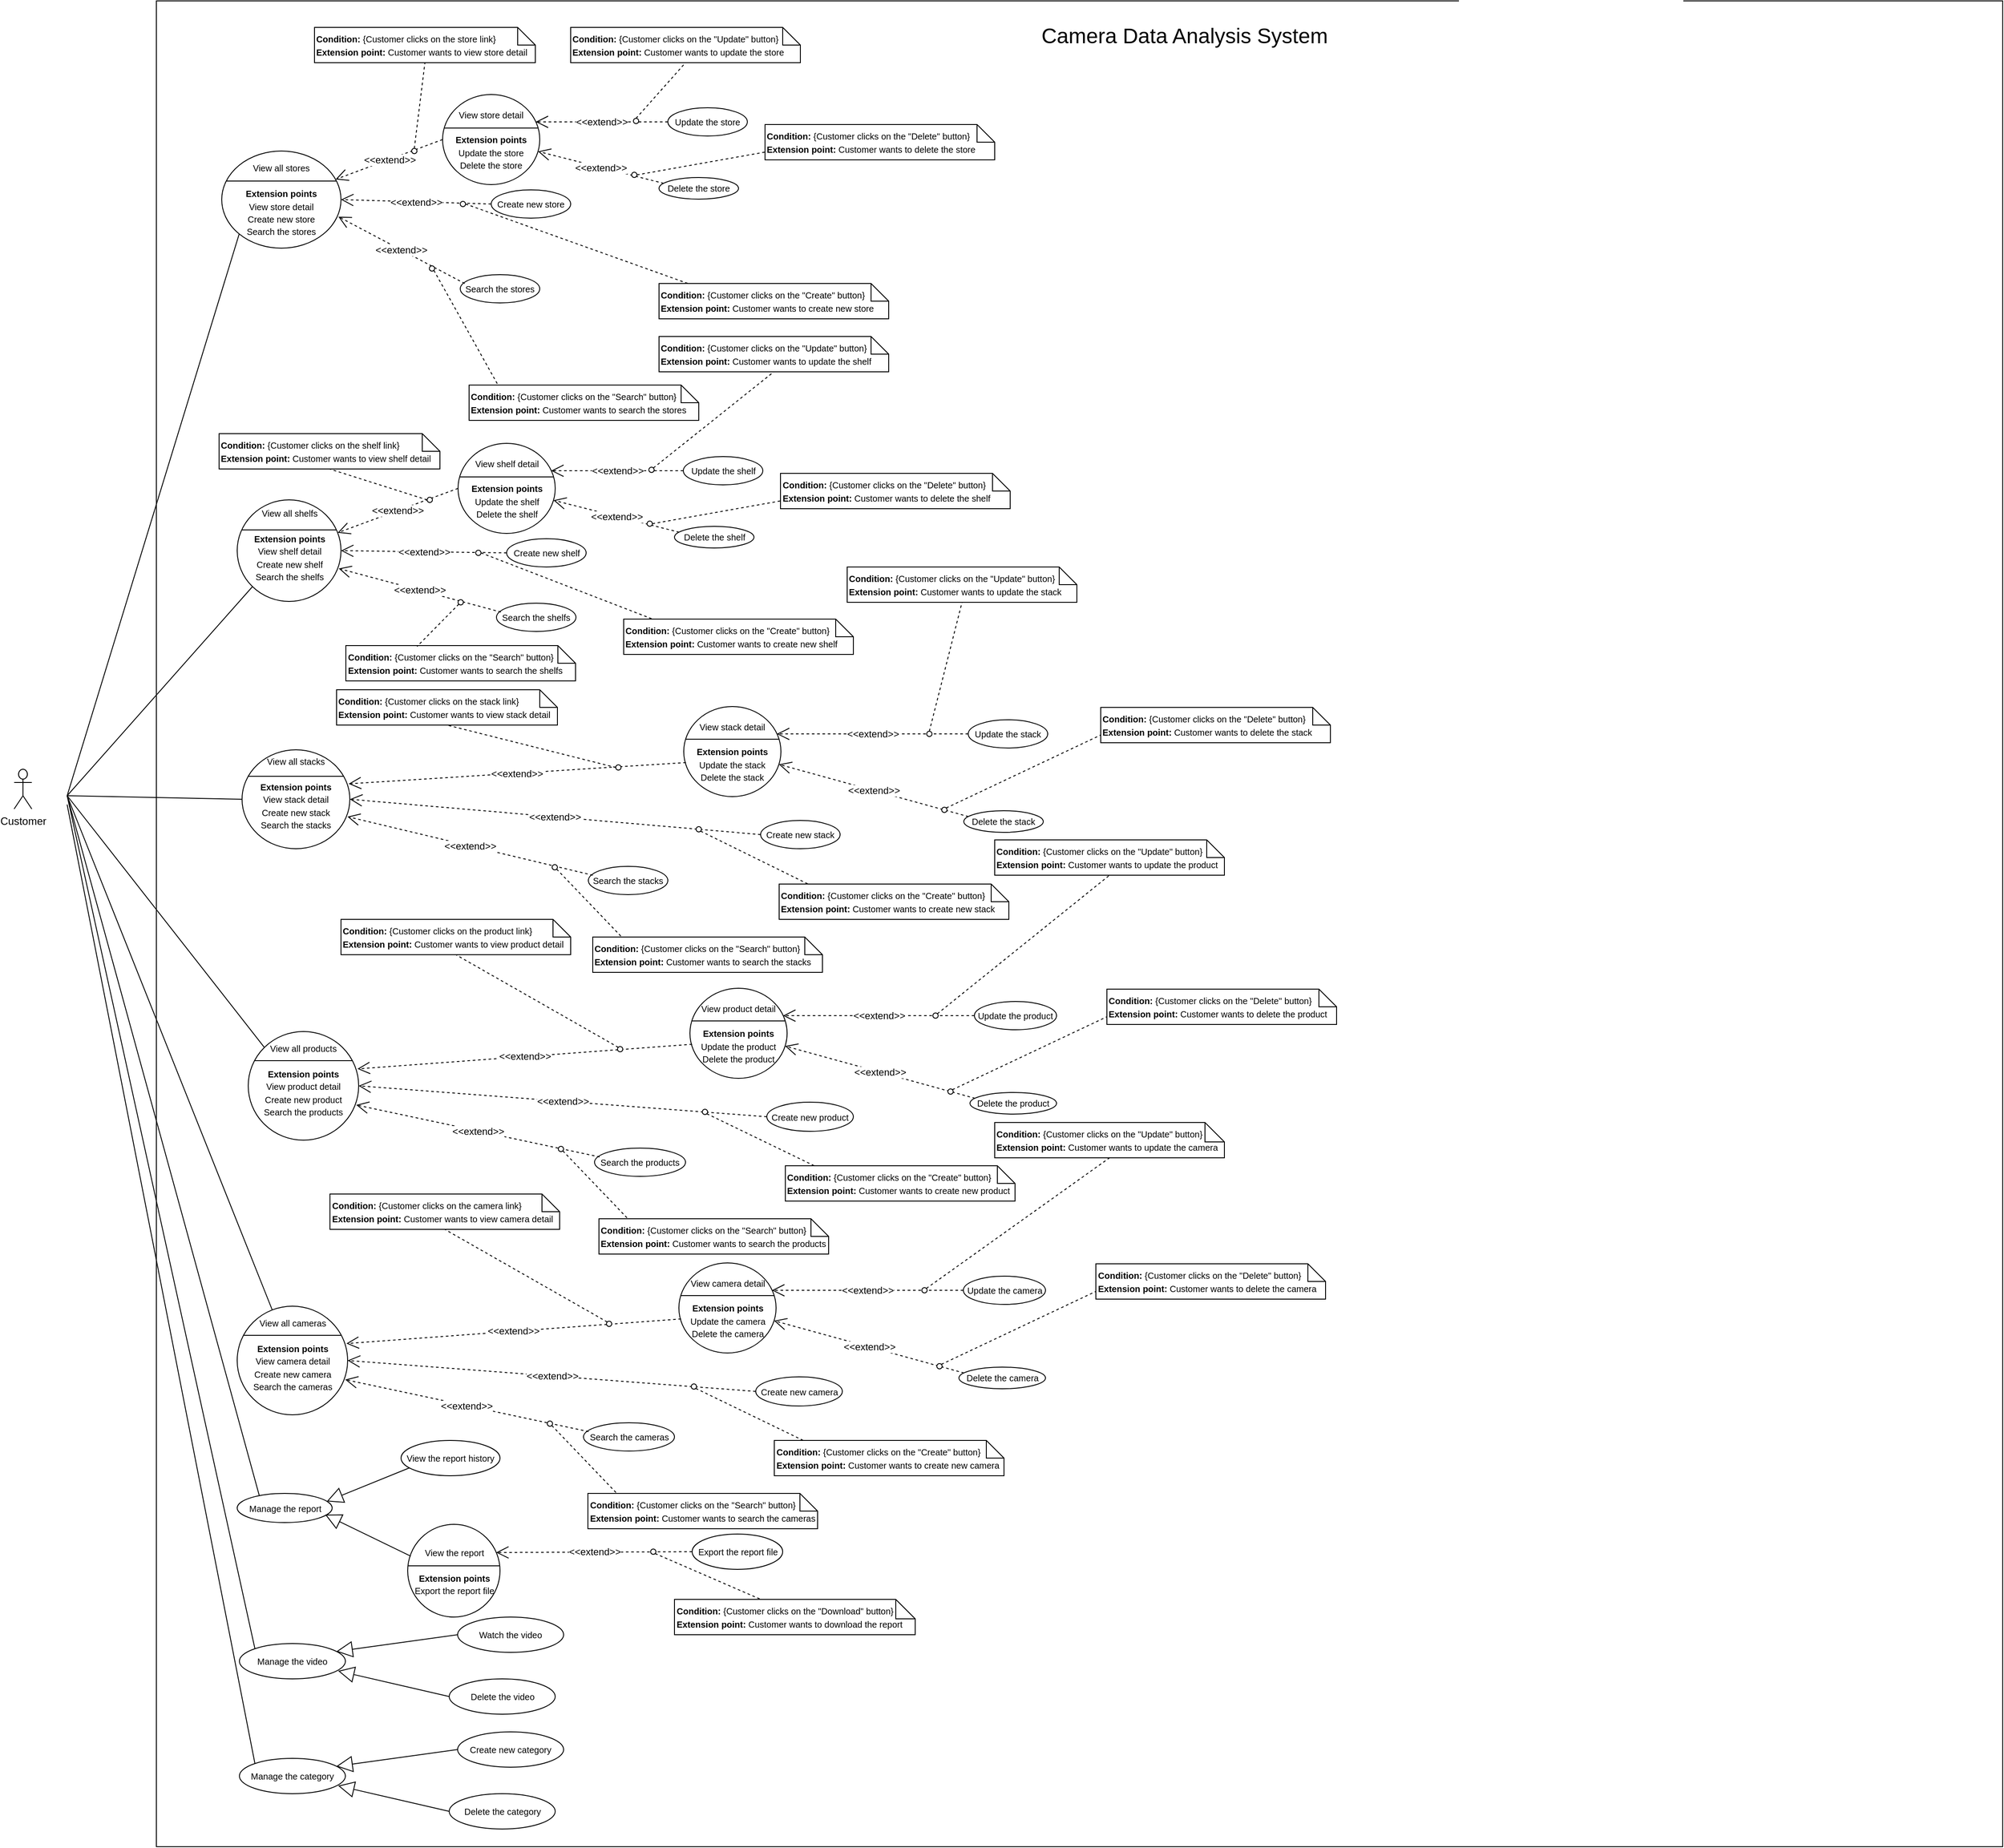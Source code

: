 <mxfile version="14.4.3" type="device"><diagram id="6UJ6OiUAnsXP5WU5iYvn" name="Page-1"><mxGraphModel dx="7277" dy="4731" grid="1" gridSize="10" guides="1" tooltips="1" connect="1" arrows="1" fold="1" page="1" pageScale="1" pageWidth="850" pageHeight="1100" math="0" shadow="0"><root><mxCell id="0"/><mxCell id="1" parent="0"/><mxCell id="INBuplyQTcS28SzZKjMm-2" value="" style="whiteSpace=wrap;html=1;aspect=fixed;" parent="1" vertex="1"><mxGeometry x="281" y="270" width="2090" height="2090" as="geometry"/></mxCell><mxCell id="INBuplyQTcS28SzZKjMm-3" value="Customer" style="shape=umlActor;verticalLabelPosition=bottom;verticalAlign=top;html=1;outlineConnect=0;" parent="1" vertex="1"><mxGeometry x="120" y="1140" width="20" height="45" as="geometry"/></mxCell><mxCell id="INBuplyQTcS28SzZKjMm-4" value="&lt;font style=&quot;font-size: 24px&quot;&gt;Camera Data Analysis System&lt;/font&gt;" style="text;html=1;strokeColor=none;fillColor=none;align=center;verticalAlign=middle;whiteSpace=wrap;rounded=0;" parent="1" vertex="1"><mxGeometry x="1280" y="300" width="330" height="20" as="geometry"/></mxCell><mxCell id="INBuplyQTcS28SzZKjMm-18" value="&lt;font style=&quot;font-size: 10px&quot;&gt;View all stores&lt;br&gt;&lt;br&gt;&lt;b&gt;Extension points&lt;/b&gt;&lt;br&gt;View store detail&lt;br&gt;Create new store&lt;br&gt;Search the stores&lt;br&gt;&lt;/font&gt;" style="ellipse;whiteSpace=wrap;html=1;" parent="1" vertex="1"><mxGeometry x="355" y="440" width="135" height="110" as="geometry"/></mxCell><mxCell id="INBuplyQTcS28SzZKjMm-25" value="" style="line;strokeWidth=1;fillColor=none;align=left;verticalAlign=middle;spacingTop=-1;spacingLeft=3;spacingRight=3;rotatable=0;labelPosition=right;points=[];portConstraint=eastwest;" parent="1" vertex="1"><mxGeometry x="360" y="470" width="125" height="8" as="geometry"/></mxCell><mxCell id="INBuplyQTcS28SzZKjMm-27" value="&lt;font style=&quot;font-size: 10px&quot;&gt;View store detail&lt;br&gt;&lt;br&gt;&lt;b&gt;Extension points&lt;/b&gt;&lt;br&gt;Update the store&lt;br&gt;Delete the store&lt;br&gt;&lt;/font&gt;" style="ellipse;whiteSpace=wrap;html=1;" parent="1" vertex="1"><mxGeometry x="605" y="376" width="110" height="102" as="geometry"/></mxCell><mxCell id="INBuplyQTcS28SzZKjMm-28" value="" style="line;strokeWidth=1;fillColor=none;align=left;verticalAlign=middle;spacingTop=-1;spacingLeft=3;spacingRight=3;rotatable=0;labelPosition=right;points=[];portConstraint=eastwest;" parent="1" vertex="1"><mxGeometry x="607" y="410" width="106" height="8" as="geometry"/></mxCell><mxCell id="INBuplyQTcS28SzZKjMm-30" value="" style="endArrow=none;html=1;entryX=0;entryY=1;entryDx=0;entryDy=0;" parent="1" target="INBuplyQTcS28SzZKjMm-18" edge="1"><mxGeometry relative="1" as="geometry"><mxPoint x="180" y="1170" as="sourcePoint"/><mxPoint x="355" y="499.58" as="targetPoint"/></mxGeometry></mxCell><mxCell id="INBuplyQTcS28SzZKjMm-37" value="&amp;lt;&amp;lt;extend&amp;gt;&amp;gt;" style="endArrow=open;endSize=12;dashed=1;html=1;exitX=0;exitY=0.5;exitDx=0;exitDy=0;" parent="1" source="INBuplyQTcS28SzZKjMm-27" target="INBuplyQTcS28SzZKjMm-18" edge="1"><mxGeometry width="160" relative="1" as="geometry"><mxPoint x="605" y="426.58" as="sourcePoint"/><mxPoint x="765" y="427" as="targetPoint"/></mxGeometry></mxCell><mxCell id="INBuplyQTcS28SzZKjMm-38" value="&lt;font style=&quot;font-size: 10px&quot;&gt;&lt;b&gt;Condition: &lt;/b&gt;{Customer clicks on the store link}&lt;br&gt;&lt;b&gt;Extension point: &lt;/b&gt;Customer wants to view store detail&lt;/font&gt;" style="shape=note;size=20;whiteSpace=wrap;html=1;align=left;" parent="1" vertex="1"><mxGeometry x="460" y="300" width="250" height="40" as="geometry"/></mxCell><mxCell id="INBuplyQTcS28SzZKjMm-39" value="" style="endArrow=none;dashed=1;html=1;entryX=0.5;entryY=1;entryDx=0;entryDy=0;entryPerimeter=0;exitX=0.5;exitY=0;exitDx=0;exitDy=0;" parent="1" source="INBuplyQTcS28SzZKjMm-40" target="INBuplyQTcS28SzZKjMm-38" edge="1"><mxGeometry width="50" height="50" relative="1" as="geometry"><mxPoint x="530" y="490" as="sourcePoint"/><mxPoint x="580" y="440" as="targetPoint"/></mxGeometry></mxCell><mxCell id="INBuplyQTcS28SzZKjMm-40" value="" style="ellipse;whiteSpace=wrap;html=1;aspect=fixed;" parent="1" vertex="1"><mxGeometry x="570" y="437" width="6" height="6" as="geometry"/></mxCell><mxCell id="INBuplyQTcS28SzZKjMm-46" value="&lt;font style=&quot;font-size: 10px&quot;&gt;Update the store&lt;/font&gt;" style="ellipse;whiteSpace=wrap;html=1;fillColor=#ffffff;gradientColor=none;" parent="1" vertex="1"><mxGeometry x="860" y="391" width="90" height="32" as="geometry"/></mxCell><mxCell id="INBuplyQTcS28SzZKjMm-47" value="&lt;font style=&quot;font-size: 10px&quot;&gt;Delete the store&lt;/font&gt;" style="ellipse;whiteSpace=wrap;html=1;fillColor=#ffffff;gradientColor=none;" parent="1" vertex="1"><mxGeometry x="850" y="470" width="90" height="24.5" as="geometry"/></mxCell><mxCell id="INBuplyQTcS28SzZKjMm-48" value="&lt;span style=&quot;font-size: 10px&quot;&gt;Create new store&lt;/span&gt;" style="ellipse;whiteSpace=wrap;html=1;fillColor=#ffffff;gradientColor=none;" parent="1" vertex="1"><mxGeometry x="660" y="484" width="90" height="32" as="geometry"/></mxCell><mxCell id="INBuplyQTcS28SzZKjMm-49" value="&lt;font style=&quot;font-size: 10px&quot;&gt;Search the stores&lt;/font&gt;" style="ellipse;whiteSpace=wrap;html=1;fillColor=#ffffff;gradientColor=none;" parent="1" vertex="1"><mxGeometry x="625" y="580" width="90" height="32" as="geometry"/></mxCell><mxCell id="INBuplyQTcS28SzZKjMm-55" value="&amp;lt;&amp;lt;extend&amp;gt;&amp;gt;" style="endArrow=open;endSize=12;dashed=1;html=1;exitX=0;exitY=0.5;exitDx=0;exitDy=0;entryX=1;entryY=0.5;entryDx=0;entryDy=0;" parent="1" source="INBuplyQTcS28SzZKjMm-48" target="INBuplyQTcS28SzZKjMm-18" edge="1"><mxGeometry width="160" relative="1" as="geometry"><mxPoint x="605.0" y="550" as="sourcePoint"/><mxPoint x="484.078" y="598.425" as="targetPoint"/></mxGeometry></mxCell><mxCell id="INBuplyQTcS28SzZKjMm-56" value="&amp;lt;&amp;lt;extend&amp;gt;&amp;gt;" style="endArrow=open;endSize=12;dashed=1;html=1;exitX=0.056;exitY=0.313;exitDx=0;exitDy=0;entryX=0.978;entryY=0.676;entryDx=0;entryDy=0;entryPerimeter=0;exitPerimeter=0;" parent="1" source="INBuplyQTcS28SzZKjMm-49" target="INBuplyQTcS28SzZKjMm-18" edge="1"><mxGeometry width="160" relative="1" as="geometry"><mxPoint x="625.0" y="447" as="sourcePoint"/><mxPoint x="504.078" y="495.425" as="targetPoint"/></mxGeometry></mxCell><mxCell id="INBuplyQTcS28SzZKjMm-58" value="&amp;lt;&amp;lt;extend&amp;gt;&amp;gt;" style="endArrow=open;endSize=12;dashed=1;html=1;exitX=0;exitY=0.5;exitDx=0;exitDy=0;entryX=0.958;entryY=0.304;entryDx=0;entryDy=0;entryPerimeter=0;" parent="1" source="INBuplyQTcS28SzZKjMm-46" target="INBuplyQTcS28SzZKjMm-27" edge="1"><mxGeometry width="160" relative="1" as="geometry"><mxPoint x="645.0" y="467" as="sourcePoint"/><mxPoint x="740" y="419" as="targetPoint"/></mxGeometry></mxCell><mxCell id="INBuplyQTcS28SzZKjMm-59" value="&amp;lt;&amp;lt;extend&amp;gt;&amp;gt;" style="endArrow=open;endSize=12;dashed=1;html=1;exitX=0.059;exitY=0.271;exitDx=0;exitDy=0;exitPerimeter=0;" parent="1" source="INBuplyQTcS28SzZKjMm-47" target="INBuplyQTcS28SzZKjMm-27" edge="1"><mxGeometry width="160" relative="1" as="geometry"><mxPoint x="860.0" y="424.0" as="sourcePoint"/><mxPoint x="728.63" y="428.636" as="targetPoint"/></mxGeometry></mxCell><mxCell id="INBuplyQTcS28SzZKjMm-60" value="&lt;font style=&quot;font-size: 10px&quot;&gt;&lt;b&gt;Condition: &lt;/b&gt;{Customer clicks on the &quot;Update&quot; button}&lt;br&gt;&lt;b&gt;Extension point: &lt;/b&gt;Customer wants to update the store&lt;/font&gt;" style="shape=note;size=20;whiteSpace=wrap;html=1;align=left;" parent="1" vertex="1"><mxGeometry x="750" y="300" width="260" height="40" as="geometry"/></mxCell><mxCell id="INBuplyQTcS28SzZKjMm-61" value="" style="endArrow=none;dashed=1;html=1;entryX=0.5;entryY=1;entryDx=0;entryDy=0;entryPerimeter=0;exitX=0.5;exitY=0;exitDx=0;exitDy=0;" parent="1" source="INBuplyQTcS28SzZKjMm-62" target="INBuplyQTcS28SzZKjMm-60" edge="1"><mxGeometry width="50" height="50" relative="1" as="geometry"><mxPoint x="780" y="457" as="sourcePoint"/><mxPoint x="830" y="407" as="targetPoint"/></mxGeometry></mxCell><mxCell id="INBuplyQTcS28SzZKjMm-62" value="" style="ellipse;whiteSpace=wrap;html=1;aspect=fixed;" parent="1" vertex="1"><mxGeometry x="821" y="403" width="6" height="6" as="geometry"/></mxCell><mxCell id="INBuplyQTcS28SzZKjMm-63" value="&lt;font style=&quot;font-size: 10px&quot;&gt;&lt;b&gt;Condition: &lt;/b&gt;{Customer clicks on the &quot;Delete&quot; button}&lt;br&gt;&lt;b&gt;Extension point: &lt;/b&gt;Customer wants to delete the store&lt;/font&gt;" style="shape=note;size=20;whiteSpace=wrap;html=1;align=left;" parent="1" vertex="1"><mxGeometry x="970" y="410" width="260" height="40" as="geometry"/></mxCell><mxCell id="INBuplyQTcS28SzZKjMm-64" value="" style="endArrow=none;dashed=1;html=1;entryX=0.001;entryY=0.779;entryDx=0;entryDy=0;entryPerimeter=0;exitX=1;exitY=0.5;exitDx=0;exitDy=0;" parent="1" source="INBuplyQTcS28SzZKjMm-65" target="INBuplyQTcS28SzZKjMm-63" edge="1"><mxGeometry width="50" height="50" relative="1" as="geometry"><mxPoint x="795" y="516.5" as="sourcePoint"/><mxPoint x="845" y="466.5" as="targetPoint"/></mxGeometry></mxCell><mxCell id="INBuplyQTcS28SzZKjMm-65" value="" style="ellipse;whiteSpace=wrap;html=1;aspect=fixed;" parent="1" vertex="1"><mxGeometry x="819" y="464" width="6" height="6" as="geometry"/></mxCell><mxCell id="INBuplyQTcS28SzZKjMm-67" value="&lt;font style=&quot;font-size: 10px&quot;&gt;&lt;b&gt;Condition: &lt;/b&gt;{Customer clicks on the &quot;Create&quot; button}&lt;br&gt;&lt;b&gt;Extension point: &lt;/b&gt;Customer wants to create new store&lt;/font&gt;" style="shape=note;size=20;whiteSpace=wrap;html=1;align=left;" parent="1" vertex="1"><mxGeometry x="850" y="590" width="260" height="40" as="geometry"/></mxCell><mxCell id="INBuplyQTcS28SzZKjMm-68" value="" style="endArrow=none;dashed=1;html=1;entryX=0.126;entryY=0;entryDx=0;entryDy=0;entryPerimeter=0;exitX=1;exitY=0.5;exitDx=0;exitDy=0;" parent="1" source="INBuplyQTcS28SzZKjMm-69" target="INBuplyQTcS28SzZKjMm-67" edge="1"><mxGeometry width="50" height="50" relative="1" as="geometry"><mxPoint x="686" y="658.5" as="sourcePoint"/><mxPoint x="736" y="608.5" as="targetPoint"/></mxGeometry></mxCell><mxCell id="INBuplyQTcS28SzZKjMm-69" value="" style="ellipse;whiteSpace=wrap;html=1;aspect=fixed;" parent="1" vertex="1"><mxGeometry x="625" y="497" width="6" height="6" as="geometry"/></mxCell><mxCell id="INBuplyQTcS28SzZKjMm-71" value="&lt;font style=&quot;font-size: 10px&quot;&gt;&lt;b&gt;Condition: &lt;/b&gt;{Customer clicks on the &quot;Search&quot; button}&lt;br&gt;&lt;b&gt;Extension point: &lt;/b&gt;Customer wants to search the stores&lt;/font&gt;" style="shape=note;size=20;whiteSpace=wrap;html=1;align=left;" parent="1" vertex="1"><mxGeometry x="635" y="705" width="260" height="40" as="geometry"/></mxCell><mxCell id="INBuplyQTcS28SzZKjMm-72" value="" style="endArrow=none;dashed=1;html=1;entryX=0.126;entryY=0;entryDx=0;entryDy=0;entryPerimeter=0;exitX=1;exitY=1;exitDx=0;exitDy=0;" parent="1" source="INBuplyQTcS28SzZKjMm-73" target="INBuplyQTcS28SzZKjMm-71" edge="1"><mxGeometry width="50" height="50" relative="1" as="geometry"><mxPoint x="551" y="773.5" as="sourcePoint"/><mxPoint x="601" y="723.5" as="targetPoint"/></mxGeometry></mxCell><mxCell id="INBuplyQTcS28SzZKjMm-73" value="" style="ellipse;whiteSpace=wrap;html=1;aspect=fixed;" parent="1" vertex="1"><mxGeometry x="590" y="570" width="6" height="6" as="geometry"/></mxCell><mxCell id="INBuplyQTcS28SzZKjMm-147" value="&lt;font style=&quot;font-size: 10px&quot;&gt;View all shelfs&lt;br&gt;&lt;br&gt;&lt;b&gt;Extension points&lt;/b&gt;&lt;br&gt;View shelf detail&lt;br&gt;Create new shelf&lt;br&gt;Search the shelfs&lt;br&gt;&lt;br&gt;&lt;/font&gt;" style="ellipse;whiteSpace=wrap;html=1;" parent="1" vertex="1"><mxGeometry x="372.5" y="835" width="117.5" height="115" as="geometry"/></mxCell><mxCell id="INBuplyQTcS28SzZKjMm-148" value="" style="line;strokeWidth=1;fillColor=none;align=left;verticalAlign=middle;spacingTop=-1;spacingLeft=3;spacingRight=3;rotatable=0;labelPosition=right;points=[];portConstraint=eastwest;" parent="1" vertex="1"><mxGeometry x="378" y="865" width="107" height="8" as="geometry"/></mxCell><mxCell id="INBuplyQTcS28SzZKjMm-149" value="&lt;font style=&quot;font-size: 10px&quot;&gt;View shelf detail&lt;br&gt;&lt;br&gt;&lt;b&gt;Extension points&lt;/b&gt;&lt;br&gt;Update the shelf&lt;br&gt;Delete the shelf&lt;br&gt;&lt;/font&gt;" style="ellipse;whiteSpace=wrap;html=1;" parent="1" vertex="1"><mxGeometry x="622.5" y="771" width="110" height="102" as="geometry"/></mxCell><mxCell id="INBuplyQTcS28SzZKjMm-150" value="" style="line;strokeWidth=1;fillColor=none;align=left;verticalAlign=middle;spacingTop=-1;spacingLeft=3;spacingRight=3;rotatable=0;labelPosition=right;points=[];portConstraint=eastwest;" parent="1" vertex="1"><mxGeometry x="624.5" y="805" width="106" height="8" as="geometry"/></mxCell><mxCell id="INBuplyQTcS28SzZKjMm-151" value="" style="endArrow=none;html=1;entryX=0;entryY=1;entryDx=0;entryDy=0;" parent="1" target="INBuplyQTcS28SzZKjMm-147" edge="1"><mxGeometry relative="1" as="geometry"><mxPoint x="180" y="1170" as="sourcePoint"/><mxPoint x="372.5" y="894.58" as="targetPoint"/></mxGeometry></mxCell><mxCell id="INBuplyQTcS28SzZKjMm-152" value="&amp;lt;&amp;lt;extend&amp;gt;&amp;gt;" style="endArrow=open;endSize=12;dashed=1;html=1;exitX=0;exitY=0.5;exitDx=0;exitDy=0;" parent="1" source="INBuplyQTcS28SzZKjMm-149" target="INBuplyQTcS28SzZKjMm-147" edge="1"><mxGeometry width="160" relative="1" as="geometry"><mxPoint x="622.5" y="821.58" as="sourcePoint"/><mxPoint x="782.5" y="822" as="targetPoint"/></mxGeometry></mxCell><mxCell id="INBuplyQTcS28SzZKjMm-153" value="&lt;font style=&quot;font-size: 10px&quot;&gt;&lt;b&gt;Condition: &lt;/b&gt;{Customer clicks on the&amp;nbsp;&lt;span style=&quot;text-align: center&quot;&gt;shelf&lt;/span&gt;&amp;nbsp;link}&lt;br&gt;&lt;b&gt;Extension point: &lt;/b&gt;Customer wants to view&amp;nbsp;&lt;span style=&quot;text-align: center&quot;&gt;shelf&lt;/span&gt;&amp;nbsp;detail&lt;/font&gt;" style="shape=note;size=20;whiteSpace=wrap;html=1;align=left;" parent="1" vertex="1"><mxGeometry x="352" y="760" width="250" height="40" as="geometry"/></mxCell><mxCell id="INBuplyQTcS28SzZKjMm-154" value="" style="endArrow=none;dashed=1;html=1;entryX=0.5;entryY=1;entryDx=0;entryDy=0;entryPerimeter=0;exitX=0;exitY=0.5;exitDx=0;exitDy=0;" parent="1" source="INBuplyQTcS28SzZKjMm-155" target="INBuplyQTcS28SzZKjMm-153" edge="1"><mxGeometry width="50" height="50" relative="1" as="geometry"><mxPoint x="547.5" y="885" as="sourcePoint"/><mxPoint x="597.5" y="835" as="targetPoint"/></mxGeometry></mxCell><mxCell id="INBuplyQTcS28SzZKjMm-155" value="" style="ellipse;whiteSpace=wrap;html=1;aspect=fixed;" parent="1" vertex="1"><mxGeometry x="587.5" y="832" width="6" height="6" as="geometry"/></mxCell><mxCell id="INBuplyQTcS28SzZKjMm-156" value="&lt;font style=&quot;font-size: 10px&quot;&gt;Update the&amp;nbsp;&lt;/font&gt;&lt;span style=&quot;font-size: 10px&quot;&gt;shelf&lt;/span&gt;" style="ellipse;whiteSpace=wrap;html=1;fillColor=#ffffff;gradientColor=none;" parent="1" vertex="1"><mxGeometry x="877.5" y="786" width="90" height="32" as="geometry"/></mxCell><mxCell id="INBuplyQTcS28SzZKjMm-157" value="&lt;font style=&quot;font-size: 10px&quot;&gt;Delete the&amp;nbsp;&lt;/font&gt;&lt;span style=&quot;font-size: 10px&quot;&gt;shelf&lt;/span&gt;" style="ellipse;whiteSpace=wrap;html=1;fillColor=#ffffff;gradientColor=none;" parent="1" vertex="1"><mxGeometry x="867.5" y="865" width="90" height="24.5" as="geometry"/></mxCell><mxCell id="INBuplyQTcS28SzZKjMm-158" value="&lt;span style=&quot;font-size: 10px&quot;&gt;Create new&amp;nbsp;&lt;/span&gt;&lt;span style=&quot;font-size: 10px&quot;&gt;shelf&lt;/span&gt;" style="ellipse;whiteSpace=wrap;html=1;fillColor=#ffffff;gradientColor=none;" parent="1" vertex="1"><mxGeometry x="677.5" y="879" width="90" height="32" as="geometry"/></mxCell><mxCell id="INBuplyQTcS28SzZKjMm-159" value="&lt;font style=&quot;font-size: 10px&quot;&gt;Search the&amp;nbsp;&lt;/font&gt;&lt;span style=&quot;font-size: 10px&quot;&gt;shelfs&lt;/span&gt;" style="ellipse;whiteSpace=wrap;html=1;fillColor=#ffffff;gradientColor=none;" parent="1" vertex="1"><mxGeometry x="666" y="952" width="90" height="32" as="geometry"/></mxCell><mxCell id="INBuplyQTcS28SzZKjMm-161" value="&amp;lt;&amp;lt;extend&amp;gt;&amp;gt;" style="endArrow=open;endSize=12;dashed=1;html=1;exitX=0;exitY=0.5;exitDx=0;exitDy=0;entryX=1;entryY=0.5;entryDx=0;entryDy=0;" parent="1" source="INBuplyQTcS28SzZKjMm-158" target="INBuplyQTcS28SzZKjMm-147" edge="1"><mxGeometry width="160" relative="1" as="geometry"><mxPoint x="622.5" y="945" as="sourcePoint"/><mxPoint x="501.578" y="993.425" as="targetPoint"/></mxGeometry></mxCell><mxCell id="INBuplyQTcS28SzZKjMm-162" value="&amp;lt;&amp;lt;extend&amp;gt;&amp;gt;" style="endArrow=open;endSize=12;dashed=1;html=1;exitX=0.056;exitY=0.313;exitDx=0;exitDy=0;entryX=0.978;entryY=0.676;entryDx=0;entryDy=0;entryPerimeter=0;exitPerimeter=0;" parent="1" source="INBuplyQTcS28SzZKjMm-159" target="INBuplyQTcS28SzZKjMm-147" edge="1"><mxGeometry width="160" relative="1" as="geometry"><mxPoint x="642.5" y="842" as="sourcePoint"/><mxPoint x="521.578" y="890.425" as="targetPoint"/></mxGeometry></mxCell><mxCell id="INBuplyQTcS28SzZKjMm-164" value="&amp;lt;&amp;lt;extend&amp;gt;&amp;gt;" style="endArrow=open;endSize=12;dashed=1;html=1;exitX=0;exitY=0.5;exitDx=0;exitDy=0;entryX=0.958;entryY=0.304;entryDx=0;entryDy=0;entryPerimeter=0;" parent="1" source="INBuplyQTcS28SzZKjMm-156" target="INBuplyQTcS28SzZKjMm-149" edge="1"><mxGeometry width="160" relative="1" as="geometry"><mxPoint x="662.5" y="862" as="sourcePoint"/><mxPoint x="757.5" y="814" as="targetPoint"/></mxGeometry></mxCell><mxCell id="INBuplyQTcS28SzZKjMm-165" value="&amp;lt;&amp;lt;extend&amp;gt;&amp;gt;" style="endArrow=open;endSize=12;dashed=1;html=1;exitX=0.059;exitY=0.271;exitDx=0;exitDy=0;exitPerimeter=0;" parent="1" source="INBuplyQTcS28SzZKjMm-157" target="INBuplyQTcS28SzZKjMm-149" edge="1"><mxGeometry width="160" relative="1" as="geometry"><mxPoint x="877.5" y="819.0" as="sourcePoint"/><mxPoint x="746.13" y="823.636" as="targetPoint"/></mxGeometry></mxCell><mxCell id="INBuplyQTcS28SzZKjMm-166" value="&lt;font style=&quot;font-size: 10px&quot;&gt;&lt;b&gt;Condition: &lt;/b&gt;{Customer clicks on the &quot;Update&quot; button}&lt;br&gt;&lt;b&gt;Extension point: &lt;/b&gt;Customer wants to update the&amp;nbsp;&lt;/font&gt;&lt;span style=&quot;font-size: 10px ; text-align: center&quot;&gt;shelf&lt;/span&gt;" style="shape=note;size=20;whiteSpace=wrap;html=1;align=left;" parent="1" vertex="1"><mxGeometry x="850" y="650" width="260" height="40" as="geometry"/></mxCell><mxCell id="INBuplyQTcS28SzZKjMm-167" value="" style="endArrow=none;dashed=1;html=1;entryX=0.5;entryY=1;entryDx=0;entryDy=0;entryPerimeter=0;exitX=1;exitY=0;exitDx=0;exitDy=0;" parent="1" source="INBuplyQTcS28SzZKjMm-168" target="INBuplyQTcS28SzZKjMm-166" edge="1"><mxGeometry width="50" height="50" relative="1" as="geometry"><mxPoint x="797.5" y="852" as="sourcePoint"/><mxPoint x="847.5" y="802" as="targetPoint"/></mxGeometry></mxCell><mxCell id="INBuplyQTcS28SzZKjMm-168" value="" style="ellipse;whiteSpace=wrap;html=1;aspect=fixed;" parent="1" vertex="1"><mxGeometry x="838.5" y="798" width="6" height="6" as="geometry"/></mxCell><mxCell id="INBuplyQTcS28SzZKjMm-169" value="&lt;font style=&quot;font-size: 10px&quot;&gt;&lt;b&gt;Condition: &lt;/b&gt;{Customer clicks on the &quot;Delete&quot; button}&lt;br&gt;&lt;b&gt;Extension point: &lt;/b&gt;Customer wants to delete the&amp;nbsp;&lt;/font&gt;&lt;span style=&quot;font-size: 10px ; text-align: center&quot;&gt;shelf&lt;/span&gt;" style="shape=note;size=20;whiteSpace=wrap;html=1;align=left;" parent="1" vertex="1"><mxGeometry x="987.5" y="805" width="260" height="40" as="geometry"/></mxCell><mxCell id="INBuplyQTcS28SzZKjMm-170" value="" style="endArrow=none;dashed=1;html=1;entryX=0.001;entryY=0.779;entryDx=0;entryDy=0;entryPerimeter=0;exitX=1;exitY=0.5;exitDx=0;exitDy=0;" parent="1" source="INBuplyQTcS28SzZKjMm-171" target="INBuplyQTcS28SzZKjMm-169" edge="1"><mxGeometry width="50" height="50" relative="1" as="geometry"><mxPoint x="812.5" y="911.5" as="sourcePoint"/><mxPoint x="862.5" y="861.5" as="targetPoint"/></mxGeometry></mxCell><mxCell id="INBuplyQTcS28SzZKjMm-171" value="" style="ellipse;whiteSpace=wrap;html=1;aspect=fixed;" parent="1" vertex="1"><mxGeometry x="836.5" y="859" width="6" height="6" as="geometry"/></mxCell><mxCell id="INBuplyQTcS28SzZKjMm-172" value="&lt;font style=&quot;font-size: 10px&quot;&gt;&lt;b&gt;Condition: &lt;/b&gt;{Customer clicks on the &quot;Create&quot; button}&lt;br&gt;&lt;b&gt;Extension point: &lt;/b&gt;Customer wants to create new&amp;nbsp;&lt;/font&gt;&lt;span style=&quot;font-size: 10px ; text-align: center&quot;&gt;shelf&lt;/span&gt;" style="shape=note;size=20;whiteSpace=wrap;html=1;align=left;" parent="1" vertex="1"><mxGeometry x="810" y="970" width="260" height="40" as="geometry"/></mxCell><mxCell id="INBuplyQTcS28SzZKjMm-173" value="" style="endArrow=none;dashed=1;html=1;entryX=0.126;entryY=0;entryDx=0;entryDy=0;entryPerimeter=0;exitX=1;exitY=0.5;exitDx=0;exitDy=0;" parent="1" source="INBuplyQTcS28SzZKjMm-174" target="INBuplyQTcS28SzZKjMm-172" edge="1"><mxGeometry width="50" height="50" relative="1" as="geometry"><mxPoint x="703.5" y="1053.5" as="sourcePoint"/><mxPoint x="753.5" y="1003.5" as="targetPoint"/></mxGeometry></mxCell><mxCell id="INBuplyQTcS28SzZKjMm-174" value="" style="ellipse;whiteSpace=wrap;html=1;aspect=fixed;" parent="1" vertex="1"><mxGeometry x="642.5" y="892" width="6" height="6" as="geometry"/></mxCell><mxCell id="INBuplyQTcS28SzZKjMm-175" value="&lt;font style=&quot;font-size: 10px&quot;&gt;&lt;b&gt;Condition: &lt;/b&gt;{Customer clicks on the &quot;Search&quot; button}&lt;br&gt;&lt;b&gt;Extension point: &lt;/b&gt;Customer wants to search the&amp;nbsp;&lt;/font&gt;&lt;span style=&quot;font-size: 10px ; text-align: center&quot;&gt;shelfs&lt;/span&gt;" style="shape=note;size=20;whiteSpace=wrap;html=1;align=left;" parent="1" vertex="1"><mxGeometry x="495.5" y="1000" width="260" height="40" as="geometry"/></mxCell><mxCell id="INBuplyQTcS28SzZKjMm-176" value="" style="endArrow=none;dashed=1;html=1;entryX=0.31;entryY=0.025;entryDx=0;entryDy=0;entryPerimeter=0;exitX=0;exitY=1;exitDx=0;exitDy=0;" parent="1" source="INBuplyQTcS28SzZKjMm-177" target="INBuplyQTcS28SzZKjMm-175" edge="1"><mxGeometry width="50" height="50" relative="1" as="geometry"><mxPoint x="568.5" y="1168.5" as="sourcePoint"/><mxPoint x="618.5" y="1118.5" as="targetPoint"/></mxGeometry></mxCell><mxCell id="INBuplyQTcS28SzZKjMm-177" value="" style="ellipse;whiteSpace=wrap;html=1;aspect=fixed;" parent="1" vertex="1"><mxGeometry x="622.5" y="948" width="6" height="6" as="geometry"/></mxCell><mxCell id="INBuplyQTcS28SzZKjMm-183" value="&lt;font style=&quot;font-size: 10px&quot;&gt;View all stacks&lt;br&gt;&lt;br&gt;&lt;b&gt;Extension points&lt;/b&gt;&lt;br&gt;View stack&amp;nbsp;detail&lt;br&gt;Create new stack&lt;br&gt;Search the stacks&lt;br&gt;&lt;br&gt;&lt;/font&gt;" style="ellipse;whiteSpace=wrap;html=1;" parent="1" vertex="1"><mxGeometry x="378" y="1118" width="122" height="112" as="geometry"/></mxCell><mxCell id="INBuplyQTcS28SzZKjMm-184" value="" style="line;strokeWidth=1;fillColor=none;align=left;verticalAlign=middle;spacingTop=-1;spacingLeft=3;spacingRight=3;rotatable=0;labelPosition=right;points=[];portConstraint=eastwest;" parent="1" vertex="1"><mxGeometry x="385" y="1144" width="108" height="8" as="geometry"/></mxCell><mxCell id="INBuplyQTcS28SzZKjMm-185" value="&lt;font style=&quot;font-size: 10px&quot;&gt;View stack&amp;nbsp;detail&lt;br&gt;&lt;br&gt;&lt;b&gt;Extension points&lt;/b&gt;&lt;br&gt;Update the stack&lt;br&gt;Delete the stack&lt;br&gt;&lt;/font&gt;" style="ellipse;whiteSpace=wrap;html=1;" parent="1" vertex="1"><mxGeometry x="878" y="1069" width="110" height="102" as="geometry"/></mxCell><mxCell id="INBuplyQTcS28SzZKjMm-186" value="" style="line;strokeWidth=1;fillColor=none;align=left;verticalAlign=middle;spacingTop=-1;spacingLeft=3;spacingRight=3;rotatable=0;labelPosition=right;points=[];portConstraint=eastwest;" parent="1" vertex="1"><mxGeometry x="880" y="1102" width="106" height="8" as="geometry"/></mxCell><mxCell id="INBuplyQTcS28SzZKjMm-187" value="&amp;lt;&amp;lt;extend&amp;gt;&amp;gt;" style="endArrow=open;endSize=12;dashed=1;html=1;entryX=0.989;entryY=0.344;entryDx=0;entryDy=0;entryPerimeter=0;exitX=0.022;exitY=0.622;exitDx=0;exitDy=0;exitPerimeter=0;" parent="1" source="INBuplyQTcS28SzZKjMm-185" target="INBuplyQTcS28SzZKjMm-183" edge="1"><mxGeometry width="160" relative="1" as="geometry"><mxPoint x="890" y="1230" as="sourcePoint"/><mxPoint x="818" y="1267" as="targetPoint"/></mxGeometry></mxCell><mxCell id="INBuplyQTcS28SzZKjMm-188" value="&lt;font style=&quot;font-size: 10px&quot;&gt;&lt;b&gt;Condition: &lt;/b&gt;{Customer clicks on the&amp;nbsp;&lt;span style=&quot;text-align: center&quot;&gt;stack&lt;/span&gt;&amp;nbsp;link}&lt;br&gt;&lt;b&gt;Extension point: &lt;/b&gt;Customer wants to view&amp;nbsp;&lt;span style=&quot;text-align: center&quot;&gt;stack&lt;/span&gt;&amp;nbsp;detail&lt;/font&gt;" style="shape=note;size=20;whiteSpace=wrap;html=1;align=left;" parent="1" vertex="1"><mxGeometry x="485" y="1050" width="250" height="40" as="geometry"/></mxCell><mxCell id="INBuplyQTcS28SzZKjMm-189" value="" style="endArrow=none;dashed=1;html=1;entryX=0.5;entryY=1;entryDx=0;entryDy=0;entryPerimeter=0;exitX=0;exitY=0.5;exitDx=0;exitDy=0;" parent="1" source="INBuplyQTcS28SzZKjMm-190" target="INBuplyQTcS28SzZKjMm-188" edge="1"><mxGeometry width="50" height="50" relative="1" as="geometry"><mxPoint x="583" y="1330" as="sourcePoint"/><mxPoint x="633" y="1280" as="targetPoint"/></mxGeometry></mxCell><mxCell id="INBuplyQTcS28SzZKjMm-190" value="" style="ellipse;whiteSpace=wrap;html=1;aspect=fixed;" parent="1" vertex="1"><mxGeometry x="801" y="1135" width="6" height="6" as="geometry"/></mxCell><mxCell id="INBuplyQTcS28SzZKjMm-191" value="&lt;font style=&quot;font-size: 10px&quot;&gt;Update the&amp;nbsp;&lt;/font&gt;&lt;span style=&quot;font-size: 10px&quot;&gt;stack&lt;/span&gt;" style="ellipse;whiteSpace=wrap;html=1;fillColor=#ffffff;gradientColor=none;" parent="1" vertex="1"><mxGeometry x="1200" y="1084" width="90" height="32" as="geometry"/></mxCell><mxCell id="INBuplyQTcS28SzZKjMm-192" value="&lt;font style=&quot;font-size: 10px&quot;&gt;Delete the&amp;nbsp;&lt;/font&gt;&lt;span style=&quot;font-size: 10px&quot;&gt;stack&lt;/span&gt;" style="ellipse;whiteSpace=wrap;html=1;fillColor=#ffffff;gradientColor=none;" parent="1" vertex="1"><mxGeometry x="1195" y="1187" width="90" height="24.5" as="geometry"/></mxCell><mxCell id="INBuplyQTcS28SzZKjMm-193" value="&lt;span style=&quot;font-size: 10px&quot;&gt;Create new&amp;nbsp;&lt;/span&gt;&lt;span style=&quot;font-size: 10px&quot;&gt;stack&lt;/span&gt;" style="ellipse;whiteSpace=wrap;html=1;fillColor=#ffffff;gradientColor=none;" parent="1" vertex="1"><mxGeometry x="965" y="1198" width="90" height="32" as="geometry"/></mxCell><mxCell id="INBuplyQTcS28SzZKjMm-194" value="&lt;font style=&quot;font-size: 10px&quot;&gt;Search the&amp;nbsp;&lt;/font&gt;&lt;span style=&quot;font-size: 10px&quot;&gt;stacks&lt;/span&gt;" style="ellipse;whiteSpace=wrap;html=1;fillColor=#ffffff;gradientColor=none;" parent="1" vertex="1"><mxGeometry x="770" y="1250" width="90" height="32" as="geometry"/></mxCell><mxCell id="INBuplyQTcS28SzZKjMm-196" value="&amp;lt;&amp;lt;extend&amp;gt;&amp;gt;" style="endArrow=open;endSize=12;dashed=1;html=1;exitX=0;exitY=0.5;exitDx=0;exitDy=0;entryX=1;entryY=0.5;entryDx=0;entryDy=0;" parent="1" source="INBuplyQTcS28SzZKjMm-193" target="INBuplyQTcS28SzZKjMm-183" edge="1"><mxGeometry width="160" relative="1" as="geometry"><mxPoint x="658.0" y="1390" as="sourcePoint"/><mxPoint x="537.078" y="1438.425" as="targetPoint"/></mxGeometry></mxCell><mxCell id="INBuplyQTcS28SzZKjMm-197" value="&amp;lt;&amp;lt;extend&amp;gt;&amp;gt;" style="endArrow=open;endSize=12;dashed=1;html=1;exitX=0.056;exitY=0.313;exitDx=0;exitDy=0;entryX=0.978;entryY=0.676;entryDx=0;entryDy=0;entryPerimeter=0;exitPerimeter=0;" parent="1" source="INBuplyQTcS28SzZKjMm-194" target="INBuplyQTcS28SzZKjMm-183" edge="1"><mxGeometry width="160" relative="1" as="geometry"><mxPoint x="678.0" y="1287" as="sourcePoint"/><mxPoint x="557.078" y="1335.425" as="targetPoint"/></mxGeometry></mxCell><mxCell id="INBuplyQTcS28SzZKjMm-199" value="&amp;lt;&amp;lt;extend&amp;gt;&amp;gt;" style="endArrow=open;endSize=12;dashed=1;html=1;exitX=0;exitY=0.5;exitDx=0;exitDy=0;entryX=0.958;entryY=0.304;entryDx=0;entryDy=0;entryPerimeter=0;" parent="1" source="INBuplyQTcS28SzZKjMm-191" target="INBuplyQTcS28SzZKjMm-185" edge="1"><mxGeometry width="160" relative="1" as="geometry"><mxPoint x="698.0" y="1307" as="sourcePoint"/><mxPoint x="793" y="1259" as="targetPoint"/></mxGeometry></mxCell><mxCell id="INBuplyQTcS28SzZKjMm-200" value="&amp;lt;&amp;lt;extend&amp;gt;&amp;gt;" style="endArrow=open;endSize=12;dashed=1;html=1;exitX=0.059;exitY=0.271;exitDx=0;exitDy=0;exitPerimeter=0;" parent="1" source="INBuplyQTcS28SzZKjMm-192" target="INBuplyQTcS28SzZKjMm-185" edge="1"><mxGeometry width="160" relative="1" as="geometry"><mxPoint x="913.0" y="1264" as="sourcePoint"/><mxPoint x="781.63" y="1268.636" as="targetPoint"/></mxGeometry></mxCell><mxCell id="INBuplyQTcS28SzZKjMm-201" value="&lt;font style=&quot;font-size: 10px&quot;&gt;&lt;b&gt;Condition: &lt;/b&gt;{Customer clicks on the &quot;Update&quot; button}&lt;br&gt;&lt;b&gt;Extension point: &lt;/b&gt;Customer wants to update the&amp;nbsp;&lt;/font&gt;&lt;span style=&quot;font-size: 10px ; text-align: center&quot;&gt;stack&lt;/span&gt;" style="shape=note;size=20;whiteSpace=wrap;html=1;align=left;" parent="1" vertex="1"><mxGeometry x="1063" y="911" width="260" height="40" as="geometry"/></mxCell><mxCell id="INBuplyQTcS28SzZKjMm-202" value="" style="endArrow=none;dashed=1;html=1;entryX=0.5;entryY=1;entryDx=0;entryDy=0;entryPerimeter=0;exitX=0.5;exitY=0;exitDx=0;exitDy=0;" parent="1" source="INBuplyQTcS28SzZKjMm-203" target="INBuplyQTcS28SzZKjMm-201" edge="1"><mxGeometry width="50" height="50" relative="1" as="geometry"><mxPoint x="833" y="1297" as="sourcePoint"/><mxPoint x="883" y="1247" as="targetPoint"/></mxGeometry></mxCell><mxCell id="INBuplyQTcS28SzZKjMm-203" value="" style="ellipse;whiteSpace=wrap;html=1;aspect=fixed;" parent="1" vertex="1"><mxGeometry x="1153" y="1097" width="6" height="6" as="geometry"/></mxCell><mxCell id="INBuplyQTcS28SzZKjMm-204" value="&lt;font style=&quot;font-size: 10px&quot;&gt;&lt;b&gt;Condition: &lt;/b&gt;{Customer clicks on the &quot;Delete&quot; button}&lt;br&gt;&lt;b&gt;Extension point: &lt;/b&gt;Customer wants to delete the&amp;nbsp;&lt;/font&gt;&lt;span style=&quot;font-size: 10px ; text-align: center&quot;&gt;stack&lt;/span&gt;" style="shape=note;size=20;whiteSpace=wrap;html=1;align=left;" parent="1" vertex="1"><mxGeometry x="1350" y="1070" width="260" height="40" as="geometry"/></mxCell><mxCell id="INBuplyQTcS28SzZKjMm-205" value="" style="endArrow=none;dashed=1;html=1;entryX=0.001;entryY=0.779;entryDx=0;entryDy=0;entryPerimeter=0;exitX=1;exitY=0;exitDx=0;exitDy=0;" parent="1" source="INBuplyQTcS28SzZKjMm-206" target="INBuplyQTcS28SzZKjMm-204" edge="1"><mxGeometry width="50" height="50" relative="1" as="geometry"><mxPoint x="848" y="1356.5" as="sourcePoint"/><mxPoint x="898" y="1306.5" as="targetPoint"/></mxGeometry></mxCell><mxCell id="INBuplyQTcS28SzZKjMm-206" value="" style="ellipse;whiteSpace=wrap;html=1;aspect=fixed;" parent="1" vertex="1"><mxGeometry x="1170" y="1183" width="6" height="6" as="geometry"/></mxCell><mxCell id="INBuplyQTcS28SzZKjMm-207" value="&lt;font style=&quot;font-size: 10px&quot;&gt;&lt;b&gt;Condition: &lt;/b&gt;{Customer clicks on the &quot;Create&quot; button}&lt;br&gt;&lt;b&gt;Extension point: &lt;/b&gt;Customer wants to create new&amp;nbsp;&lt;/font&gt;&lt;span style=&quot;font-size: 10px ; text-align: center&quot;&gt;stack&lt;/span&gt;" style="shape=note;size=20;whiteSpace=wrap;html=1;align=left;" parent="1" vertex="1"><mxGeometry x="986" y="1270" width="260" height="40" as="geometry"/></mxCell><mxCell id="INBuplyQTcS28SzZKjMm-208" value="" style="endArrow=none;dashed=1;html=1;entryX=0.126;entryY=0;entryDx=0;entryDy=0;entryPerimeter=0;exitX=1;exitY=1;exitDx=0;exitDy=0;" parent="1" source="INBuplyQTcS28SzZKjMm-209" target="INBuplyQTcS28SzZKjMm-207" edge="1"><mxGeometry width="50" height="50" relative="1" as="geometry"><mxPoint x="739" y="1498.5" as="sourcePoint"/><mxPoint x="789" y="1448.5" as="targetPoint"/></mxGeometry></mxCell><mxCell id="INBuplyQTcS28SzZKjMm-209" value="" style="ellipse;whiteSpace=wrap;html=1;aspect=fixed;" parent="1" vertex="1"><mxGeometry x="892" y="1205" width="6" height="6" as="geometry"/></mxCell><mxCell id="INBuplyQTcS28SzZKjMm-210" value="&lt;font style=&quot;font-size: 10px&quot;&gt;&lt;b&gt;Condition: &lt;/b&gt;{Customer clicks on the &quot;Search&quot; button}&lt;br&gt;&lt;b&gt;Extension point: &lt;/b&gt;Customer wants to search the&amp;nbsp;&lt;/font&gt;&lt;span style=&quot;font-size: 10px ; text-align: center&quot;&gt;stacks&lt;/span&gt;" style="shape=note;size=20;whiteSpace=wrap;html=1;align=left;" parent="1" vertex="1"><mxGeometry x="775" y="1330" width="260" height="40" as="geometry"/></mxCell><mxCell id="INBuplyQTcS28SzZKjMm-211" value="" style="endArrow=none;dashed=1;html=1;entryX=0.126;entryY=0;entryDx=0;entryDy=0;entryPerimeter=0;exitX=1;exitY=1;exitDx=0;exitDy=0;" parent="1" source="INBuplyQTcS28SzZKjMm-212" target="INBuplyQTcS28SzZKjMm-210" edge="1"><mxGeometry width="50" height="50" relative="1" as="geometry"><mxPoint x="604" y="1613.5" as="sourcePoint"/><mxPoint x="654" y="1563.5" as="targetPoint"/></mxGeometry></mxCell><mxCell id="INBuplyQTcS28SzZKjMm-212" value="" style="ellipse;whiteSpace=wrap;html=1;aspect=fixed;" parent="1" vertex="1"><mxGeometry x="729" y="1248" width="6" height="6" as="geometry"/></mxCell><mxCell id="INBuplyQTcS28SzZKjMm-221" value="" style="endArrow=none;html=1;rounded=0;entryX=0;entryY=0.5;entryDx=0;entryDy=0;" parent="1" target="INBuplyQTcS28SzZKjMm-183" edge="1"><mxGeometry relative="1" as="geometry"><mxPoint x="180" y="1170" as="sourcePoint"/><mxPoint x="390" y="1190" as="targetPoint"/></mxGeometry></mxCell><mxCell id="INBuplyQTcS28SzZKjMm-222" value="&lt;font style=&quot;font-size: 10px&quot;&gt;View all products&lt;br&gt;&lt;br&gt;&lt;b&gt;Extension points&lt;/b&gt;&lt;br&gt;View product&amp;nbsp;detail&lt;br&gt;Create new product&lt;br&gt;Search the products&lt;br&gt;&lt;br&gt;&lt;/font&gt;" style="ellipse;whiteSpace=wrap;html=1;" parent="1" vertex="1"><mxGeometry x="385" y="1437" width="125" height="123" as="geometry"/></mxCell><mxCell id="INBuplyQTcS28SzZKjMm-223" value="" style="line;strokeWidth=1;fillColor=none;align=left;verticalAlign=middle;spacingTop=-1;spacingLeft=3;spacingRight=3;rotatable=0;labelPosition=right;points=[];portConstraint=eastwest;" parent="1" vertex="1"><mxGeometry x="392" y="1466" width="111" height="8" as="geometry"/></mxCell><mxCell id="INBuplyQTcS28SzZKjMm-224" value="&lt;font style=&quot;font-size: 10px&quot;&gt;View product&amp;nbsp;detail&lt;br&gt;&lt;br&gt;&lt;b&gt;Extension points&lt;/b&gt;&lt;br&gt;Update the product&lt;br&gt;Delete the product&lt;br&gt;&lt;/font&gt;" style="ellipse;whiteSpace=wrap;html=1;" parent="1" vertex="1"><mxGeometry x="885" y="1388" width="110" height="102" as="geometry"/></mxCell><mxCell id="INBuplyQTcS28SzZKjMm-225" value="" style="line;strokeWidth=1;fillColor=none;align=left;verticalAlign=middle;spacingTop=-1;spacingLeft=3;spacingRight=3;rotatable=0;labelPosition=right;points=[];portConstraint=eastwest;" parent="1" vertex="1"><mxGeometry x="887" y="1421" width="106" height="8" as="geometry"/></mxCell><mxCell id="INBuplyQTcS28SzZKjMm-226" value="&amp;lt;&amp;lt;extend&amp;gt;&amp;gt;" style="endArrow=open;endSize=12;dashed=1;html=1;entryX=0.989;entryY=0.344;entryDx=0;entryDy=0;entryPerimeter=0;exitX=0.022;exitY=0.622;exitDx=0;exitDy=0;exitPerimeter=0;" parent="1" source="INBuplyQTcS28SzZKjMm-224" target="INBuplyQTcS28SzZKjMm-222" edge="1"><mxGeometry width="160" relative="1" as="geometry"><mxPoint x="897" y="1549" as="sourcePoint"/><mxPoint x="825" y="1586" as="targetPoint"/></mxGeometry></mxCell><mxCell id="INBuplyQTcS28SzZKjMm-227" value="&lt;font style=&quot;font-size: 10px&quot;&gt;&lt;b&gt;Condition: &lt;/b&gt;{Customer clicks on the&amp;nbsp;&lt;span style=&quot;text-align: center&quot;&gt;product&lt;/span&gt;&amp;nbsp;link}&lt;br&gt;&lt;b&gt;Extension point: &lt;/b&gt;Customer wants to view&amp;nbsp;&lt;span style=&quot;text-align: center&quot;&gt;product&lt;/span&gt;&amp;nbsp;detail&lt;/font&gt;" style="shape=note;size=20;whiteSpace=wrap;html=1;align=left;" parent="1" vertex="1"><mxGeometry x="490" y="1310" width="260" height="40" as="geometry"/></mxCell><mxCell id="INBuplyQTcS28SzZKjMm-228" value="" style="endArrow=none;dashed=1;html=1;entryX=0.5;entryY=1;entryDx=0;entryDy=0;entryPerimeter=0;exitX=0;exitY=0;exitDx=0;exitDy=0;" parent="1" source="INBuplyQTcS28SzZKjMm-229" target="INBuplyQTcS28SzZKjMm-227" edge="1"><mxGeometry width="50" height="50" relative="1" as="geometry"><mxPoint x="590" y="1649" as="sourcePoint"/><mxPoint x="640" y="1599" as="targetPoint"/></mxGeometry></mxCell><mxCell id="INBuplyQTcS28SzZKjMm-229" value="" style="ellipse;whiteSpace=wrap;html=1;aspect=fixed;" parent="1" vertex="1"><mxGeometry x="803" y="1454" width="6" height="6" as="geometry"/></mxCell><mxCell id="INBuplyQTcS28SzZKjMm-230" value="&lt;font style=&quot;font-size: 10px&quot;&gt;Update the&amp;nbsp;&lt;/font&gt;&lt;span style=&quot;font-size: 10px&quot;&gt;product&lt;/span&gt;" style="ellipse;whiteSpace=wrap;html=1;fillColor=#ffffff;gradientColor=none;" parent="1" vertex="1"><mxGeometry x="1207" y="1403" width="93" height="32" as="geometry"/></mxCell><mxCell id="INBuplyQTcS28SzZKjMm-231" value="&lt;font style=&quot;font-size: 10px&quot;&gt;Delete the&amp;nbsp;&lt;/font&gt;&lt;span style=&quot;font-size: 10px&quot;&gt;product&lt;/span&gt;" style="ellipse;whiteSpace=wrap;html=1;fillColor=#ffffff;gradientColor=none;" parent="1" vertex="1"><mxGeometry x="1202" y="1506" width="98" height="24.5" as="geometry"/></mxCell><mxCell id="INBuplyQTcS28SzZKjMm-232" value="&lt;span style=&quot;font-size: 10px&quot;&gt;Create new&amp;nbsp;&lt;/span&gt;&lt;span style=&quot;font-size: 10px&quot;&gt;product&lt;/span&gt;" style="ellipse;whiteSpace=wrap;html=1;fillColor=#ffffff;gradientColor=none;" parent="1" vertex="1"><mxGeometry x="972" y="1517" width="98" height="33" as="geometry"/></mxCell><mxCell id="INBuplyQTcS28SzZKjMm-233" value="&lt;font style=&quot;font-size: 10px&quot;&gt;Search the&amp;nbsp;&lt;/font&gt;&lt;span style=&quot;font-size: 10px&quot;&gt;products&lt;/span&gt;" style="ellipse;whiteSpace=wrap;html=1;fillColor=#ffffff;gradientColor=none;" parent="1" vertex="1"><mxGeometry x="777" y="1569" width="103" height="32" as="geometry"/></mxCell><mxCell id="INBuplyQTcS28SzZKjMm-234" value="&amp;lt;&amp;lt;extend&amp;gt;&amp;gt;" style="endArrow=open;endSize=12;dashed=1;html=1;exitX=0;exitY=0.5;exitDx=0;exitDy=0;entryX=1;entryY=0.5;entryDx=0;entryDy=0;" parent="1" source="INBuplyQTcS28SzZKjMm-232" target="INBuplyQTcS28SzZKjMm-222" edge="1"><mxGeometry width="160" relative="1" as="geometry"><mxPoint x="665.0" y="1709" as="sourcePoint"/><mxPoint x="544.078" y="1757.425" as="targetPoint"/></mxGeometry></mxCell><mxCell id="INBuplyQTcS28SzZKjMm-235" value="&amp;lt;&amp;lt;extend&amp;gt;&amp;gt;" style="endArrow=open;endSize=12;dashed=1;html=1;exitX=0.056;exitY=0.313;exitDx=0;exitDy=0;entryX=0.978;entryY=0.676;entryDx=0;entryDy=0;entryPerimeter=0;exitPerimeter=0;" parent="1" source="INBuplyQTcS28SzZKjMm-233" target="INBuplyQTcS28SzZKjMm-222" edge="1"><mxGeometry width="160" relative="1" as="geometry"><mxPoint x="685.0" y="1606" as="sourcePoint"/><mxPoint x="564.078" y="1654.425" as="targetPoint"/></mxGeometry></mxCell><mxCell id="INBuplyQTcS28SzZKjMm-236" value="&amp;lt;&amp;lt;extend&amp;gt;&amp;gt;" style="endArrow=open;endSize=12;dashed=1;html=1;exitX=0;exitY=0.5;exitDx=0;exitDy=0;entryX=0.958;entryY=0.304;entryDx=0;entryDy=0;entryPerimeter=0;" parent="1" source="INBuplyQTcS28SzZKjMm-230" target="INBuplyQTcS28SzZKjMm-224" edge="1"><mxGeometry width="160" relative="1" as="geometry"><mxPoint x="705.0" y="1626" as="sourcePoint"/><mxPoint x="800" y="1578" as="targetPoint"/></mxGeometry></mxCell><mxCell id="INBuplyQTcS28SzZKjMm-237" value="&amp;lt;&amp;lt;extend&amp;gt;&amp;gt;" style="endArrow=open;endSize=12;dashed=1;html=1;exitX=0.059;exitY=0.271;exitDx=0;exitDy=0;exitPerimeter=0;" parent="1" source="INBuplyQTcS28SzZKjMm-231" target="INBuplyQTcS28SzZKjMm-224" edge="1"><mxGeometry width="160" relative="1" as="geometry"><mxPoint x="920.0" y="1583" as="sourcePoint"/><mxPoint x="788.63" y="1587.636" as="targetPoint"/></mxGeometry></mxCell><mxCell id="INBuplyQTcS28SzZKjMm-238" value="&lt;font style=&quot;font-size: 10px&quot;&gt;&lt;b&gt;Condition: &lt;/b&gt;{Customer clicks on the &quot;Update&quot; button}&lt;br&gt;&lt;b&gt;Extension point: &lt;/b&gt;Customer wants to update the&amp;nbsp;&lt;/font&gt;&lt;span style=&quot;font-size: 10px ; text-align: center&quot;&gt;product&lt;/span&gt;" style="shape=note;size=20;whiteSpace=wrap;html=1;align=left;" parent="1" vertex="1"><mxGeometry x="1230" y="1220" width="260" height="40" as="geometry"/></mxCell><mxCell id="INBuplyQTcS28SzZKjMm-239" value="" style="endArrow=none;dashed=1;html=1;entryX=0.5;entryY=1;entryDx=0;entryDy=0;entryPerimeter=0;exitX=1;exitY=0;exitDx=0;exitDy=0;" parent="1" source="INBuplyQTcS28SzZKjMm-240" target="INBuplyQTcS28SzZKjMm-238" edge="1"><mxGeometry width="50" height="50" relative="1" as="geometry"><mxPoint x="840" y="1616" as="sourcePoint"/><mxPoint x="890" y="1566" as="targetPoint"/></mxGeometry></mxCell><mxCell id="INBuplyQTcS28SzZKjMm-240" value="" style="ellipse;whiteSpace=wrap;html=1;aspect=fixed;" parent="1" vertex="1"><mxGeometry x="1160" y="1416" width="6" height="6" as="geometry"/></mxCell><mxCell id="INBuplyQTcS28SzZKjMm-241" value="&lt;font style=&quot;font-size: 10px&quot;&gt;&lt;b&gt;Condition: &lt;/b&gt;{Customer clicks on the &quot;Delete&quot; button}&lt;br&gt;&lt;b&gt;Extension point: &lt;/b&gt;Customer wants to delete the&amp;nbsp;&lt;/font&gt;&lt;span style=&quot;font-size: 10px ; text-align: center&quot;&gt;product&lt;/span&gt;" style="shape=note;size=20;whiteSpace=wrap;html=1;align=left;" parent="1" vertex="1"><mxGeometry x="1357" y="1389" width="260" height="40" as="geometry"/></mxCell><mxCell id="INBuplyQTcS28SzZKjMm-242" value="" style="endArrow=none;dashed=1;html=1;entryX=0.001;entryY=0.779;entryDx=0;entryDy=0;entryPerimeter=0;exitX=1;exitY=0;exitDx=0;exitDy=0;" parent="1" source="INBuplyQTcS28SzZKjMm-243" target="INBuplyQTcS28SzZKjMm-241" edge="1"><mxGeometry width="50" height="50" relative="1" as="geometry"><mxPoint x="855" y="1675.5" as="sourcePoint"/><mxPoint x="905" y="1625.5" as="targetPoint"/></mxGeometry></mxCell><mxCell id="INBuplyQTcS28SzZKjMm-243" value="" style="ellipse;whiteSpace=wrap;html=1;aspect=fixed;" parent="1" vertex="1"><mxGeometry x="1177" y="1502" width="6" height="6" as="geometry"/></mxCell><mxCell id="INBuplyQTcS28SzZKjMm-244" value="&lt;font style=&quot;font-size: 10px&quot;&gt;&lt;b&gt;Condition: &lt;/b&gt;{Customer clicks on the &quot;Create&quot; button}&lt;br&gt;&lt;b&gt;Extension point: &lt;/b&gt;Customer wants to create new&amp;nbsp;&lt;/font&gt;&lt;span style=&quot;font-size: 10px ; text-align: center&quot;&gt;product&lt;/span&gt;" style="shape=note;size=20;whiteSpace=wrap;html=1;align=left;" parent="1" vertex="1"><mxGeometry x="993" y="1589" width="260" height="40" as="geometry"/></mxCell><mxCell id="INBuplyQTcS28SzZKjMm-245" value="" style="endArrow=none;dashed=1;html=1;entryX=0.126;entryY=0;entryDx=0;entryDy=0;entryPerimeter=0;exitX=1;exitY=1;exitDx=0;exitDy=0;" parent="1" source="INBuplyQTcS28SzZKjMm-246" target="INBuplyQTcS28SzZKjMm-244" edge="1"><mxGeometry width="50" height="50" relative="1" as="geometry"><mxPoint x="746" y="1817.5" as="sourcePoint"/><mxPoint x="796" y="1767.5" as="targetPoint"/></mxGeometry></mxCell><mxCell id="INBuplyQTcS28SzZKjMm-246" value="" style="ellipse;whiteSpace=wrap;html=1;aspect=fixed;" parent="1" vertex="1"><mxGeometry x="899" y="1525" width="6" height="6" as="geometry"/></mxCell><mxCell id="INBuplyQTcS28SzZKjMm-247" value="&lt;font style=&quot;font-size: 10px&quot;&gt;&lt;b&gt;Condition: &lt;/b&gt;{Customer clicks on the &quot;Search&quot; button}&lt;br&gt;&lt;b&gt;Extension point: &lt;/b&gt;Customer wants to search the&amp;nbsp;&lt;/font&gt;&lt;span style=&quot;font-size: 10px ; text-align: center&quot;&gt;products&lt;/span&gt;" style="shape=note;size=20;whiteSpace=wrap;html=1;align=left;" parent="1" vertex="1"><mxGeometry x="782" y="1649" width="260" height="40" as="geometry"/></mxCell><mxCell id="INBuplyQTcS28SzZKjMm-248" value="" style="endArrow=none;dashed=1;html=1;entryX=0.126;entryY=0;entryDx=0;entryDy=0;entryPerimeter=0;exitX=1;exitY=1;exitDx=0;exitDy=0;" parent="1" source="INBuplyQTcS28SzZKjMm-249" target="INBuplyQTcS28SzZKjMm-247" edge="1"><mxGeometry width="50" height="50" relative="1" as="geometry"><mxPoint x="611" y="1932.5" as="sourcePoint"/><mxPoint x="661" y="1882.5" as="targetPoint"/></mxGeometry></mxCell><mxCell id="INBuplyQTcS28SzZKjMm-249" value="" style="ellipse;whiteSpace=wrap;html=1;aspect=fixed;" parent="1" vertex="1"><mxGeometry x="736" y="1567" width="6" height="6" as="geometry"/></mxCell><mxCell id="INBuplyQTcS28SzZKjMm-250" value="" style="endArrow=none;html=1;rounded=0;entryX=0;entryY=0;entryDx=0;entryDy=0;" parent="1" target="INBuplyQTcS28SzZKjMm-222" edge="1"><mxGeometry relative="1" as="geometry"><mxPoint x="180" y="1170" as="sourcePoint"/><mxPoint x="330" y="1340" as="targetPoint"/></mxGeometry></mxCell><mxCell id="INBuplyQTcS28SzZKjMm-252" value="&lt;font style=&quot;font-size: 10px&quot;&gt;View all cameras&lt;br&gt;&lt;br&gt;&lt;b&gt;Extension points&lt;/b&gt;&lt;br&gt;View camera detail&lt;br&gt;Create new camera&lt;br&gt;Search the cameras&lt;br&gt;&lt;br&gt;&lt;/font&gt;" style="ellipse;whiteSpace=wrap;html=1;" parent="1" vertex="1"><mxGeometry x="372.5" y="1748" width="125" height="123" as="geometry"/></mxCell><mxCell id="INBuplyQTcS28SzZKjMm-253" value="" style="line;strokeWidth=1;fillColor=none;align=left;verticalAlign=middle;spacingTop=-1;spacingLeft=3;spacingRight=3;rotatable=0;labelPosition=right;points=[];portConstraint=eastwest;" parent="1" vertex="1"><mxGeometry x="379.5" y="1777" width="111" height="8" as="geometry"/></mxCell><mxCell id="INBuplyQTcS28SzZKjMm-254" value="&lt;font style=&quot;font-size: 10px&quot;&gt;View camera&amp;nbsp;detail&lt;br&gt;&lt;br&gt;&lt;b&gt;Extension points&lt;/b&gt;&lt;br&gt;Update the camera&lt;br&gt;Delete the camera&lt;br&gt;&lt;/font&gt;" style="ellipse;whiteSpace=wrap;html=1;" parent="1" vertex="1"><mxGeometry x="872.5" y="1699" width="110" height="102" as="geometry"/></mxCell><mxCell id="INBuplyQTcS28SzZKjMm-255" value="" style="line;strokeWidth=1;fillColor=none;align=left;verticalAlign=middle;spacingTop=-1;spacingLeft=3;spacingRight=3;rotatable=0;labelPosition=right;points=[];portConstraint=eastwest;" parent="1" vertex="1"><mxGeometry x="874.5" y="1732" width="106" height="8" as="geometry"/></mxCell><mxCell id="INBuplyQTcS28SzZKjMm-256" value="&amp;lt;&amp;lt;extend&amp;gt;&amp;gt;" style="endArrow=open;endSize=12;dashed=1;html=1;entryX=0.989;entryY=0.344;entryDx=0;entryDy=0;entryPerimeter=0;exitX=0.022;exitY=0.622;exitDx=0;exitDy=0;exitPerimeter=0;" parent="1" source="INBuplyQTcS28SzZKjMm-254" target="INBuplyQTcS28SzZKjMm-252" edge="1"><mxGeometry width="160" relative="1" as="geometry"><mxPoint x="884.5" y="1860" as="sourcePoint"/><mxPoint x="812.5" y="1897" as="targetPoint"/></mxGeometry></mxCell><mxCell id="INBuplyQTcS28SzZKjMm-257" value="&lt;font style=&quot;font-size: 10px&quot;&gt;&lt;b&gt;Condition: &lt;/b&gt;{Customer clicks on the&amp;nbsp;&lt;span style=&quot;text-align: center&quot;&gt;camera&lt;/span&gt;&amp;nbsp;link}&lt;br&gt;&lt;b&gt;Extension point: &lt;/b&gt;Customer wants to view&amp;nbsp;&lt;span style=&quot;text-align: center&quot;&gt;camera&lt;/span&gt;&amp;nbsp;detail&lt;/font&gt;" style="shape=note;size=20;whiteSpace=wrap;html=1;align=left;" parent="1" vertex="1"><mxGeometry x="477.5" y="1621" width="260" height="40" as="geometry"/></mxCell><mxCell id="INBuplyQTcS28SzZKjMm-258" value="" style="endArrow=none;dashed=1;html=1;entryX=0.5;entryY=1;entryDx=0;entryDy=0;entryPerimeter=0;exitX=0;exitY=0;exitDx=0;exitDy=0;" parent="1" source="INBuplyQTcS28SzZKjMm-259" target="INBuplyQTcS28SzZKjMm-257" edge="1"><mxGeometry width="50" height="50" relative="1" as="geometry"><mxPoint x="577.5" y="1960" as="sourcePoint"/><mxPoint x="627.5" y="1910" as="targetPoint"/></mxGeometry></mxCell><mxCell id="INBuplyQTcS28SzZKjMm-259" value="" style="ellipse;whiteSpace=wrap;html=1;aspect=fixed;" parent="1" vertex="1"><mxGeometry x="790.5" y="1765" width="6" height="6" as="geometry"/></mxCell><mxCell id="INBuplyQTcS28SzZKjMm-260" value="&lt;font style=&quot;font-size: 10px&quot;&gt;Update the&amp;nbsp;&lt;/font&gt;&lt;span style=&quot;font-size: 10px&quot;&gt;camera&lt;/span&gt;" style="ellipse;whiteSpace=wrap;html=1;fillColor=#ffffff;gradientColor=none;" parent="1" vertex="1"><mxGeometry x="1194.5" y="1714" width="93" height="32" as="geometry"/></mxCell><mxCell id="INBuplyQTcS28SzZKjMm-261" value="&lt;font style=&quot;font-size: 10px&quot;&gt;Delete the&amp;nbsp;&lt;/font&gt;&lt;span style=&quot;font-size: 10px&quot;&gt;camera&lt;/span&gt;" style="ellipse;whiteSpace=wrap;html=1;fillColor=#ffffff;gradientColor=none;" parent="1" vertex="1"><mxGeometry x="1189.5" y="1817" width="98" height="24.5" as="geometry"/></mxCell><mxCell id="INBuplyQTcS28SzZKjMm-262" value="&lt;span style=&quot;font-size: 10px&quot;&gt;Create new&amp;nbsp;&lt;/span&gt;&lt;span style=&quot;font-size: 10px&quot;&gt;camera&lt;/span&gt;" style="ellipse;whiteSpace=wrap;html=1;fillColor=#ffffff;gradientColor=none;" parent="1" vertex="1"><mxGeometry x="959.5" y="1828" width="98" height="33" as="geometry"/></mxCell><mxCell id="INBuplyQTcS28SzZKjMm-263" value="&lt;font style=&quot;font-size: 10px&quot;&gt;Search the&amp;nbsp;&lt;/font&gt;&lt;span style=&quot;font-size: 10px&quot;&gt;cameras&lt;/span&gt;" style="ellipse;whiteSpace=wrap;html=1;fillColor=#ffffff;gradientColor=none;" parent="1" vertex="1"><mxGeometry x="764.5" y="1880" width="103" height="32" as="geometry"/></mxCell><mxCell id="INBuplyQTcS28SzZKjMm-264" value="&amp;lt;&amp;lt;extend&amp;gt;&amp;gt;" style="endArrow=open;endSize=12;dashed=1;html=1;exitX=0;exitY=0.5;exitDx=0;exitDy=0;entryX=1;entryY=0.5;entryDx=0;entryDy=0;" parent="1" source="INBuplyQTcS28SzZKjMm-262" target="INBuplyQTcS28SzZKjMm-252" edge="1"><mxGeometry width="160" relative="1" as="geometry"><mxPoint x="652.5" y="2020" as="sourcePoint"/><mxPoint x="531.578" y="2068.425" as="targetPoint"/></mxGeometry></mxCell><mxCell id="INBuplyQTcS28SzZKjMm-265" value="&amp;lt;&amp;lt;extend&amp;gt;&amp;gt;" style="endArrow=open;endSize=12;dashed=1;html=1;exitX=0.056;exitY=0.313;exitDx=0;exitDy=0;entryX=0.978;entryY=0.676;entryDx=0;entryDy=0;entryPerimeter=0;exitPerimeter=0;" parent="1" source="INBuplyQTcS28SzZKjMm-263" target="INBuplyQTcS28SzZKjMm-252" edge="1"><mxGeometry width="160" relative="1" as="geometry"><mxPoint x="672.5" y="1917" as="sourcePoint"/><mxPoint x="551.578" y="1965.425" as="targetPoint"/></mxGeometry></mxCell><mxCell id="INBuplyQTcS28SzZKjMm-266" value="&amp;lt;&amp;lt;extend&amp;gt;&amp;gt;" style="endArrow=open;endSize=12;dashed=1;html=1;exitX=0;exitY=0.5;exitDx=0;exitDy=0;entryX=0.958;entryY=0.304;entryDx=0;entryDy=0;entryPerimeter=0;" parent="1" source="INBuplyQTcS28SzZKjMm-260" target="INBuplyQTcS28SzZKjMm-254" edge="1"><mxGeometry width="160" relative="1" as="geometry"><mxPoint x="692.5" y="1937" as="sourcePoint"/><mxPoint x="787.5" y="1889" as="targetPoint"/></mxGeometry></mxCell><mxCell id="INBuplyQTcS28SzZKjMm-267" value="&amp;lt;&amp;lt;extend&amp;gt;&amp;gt;" style="endArrow=open;endSize=12;dashed=1;html=1;exitX=0.059;exitY=0.271;exitDx=0;exitDy=0;exitPerimeter=0;" parent="1" source="INBuplyQTcS28SzZKjMm-261" target="INBuplyQTcS28SzZKjMm-254" edge="1"><mxGeometry width="160" relative="1" as="geometry"><mxPoint x="907.5" y="1894" as="sourcePoint"/><mxPoint x="776.13" y="1898.636" as="targetPoint"/></mxGeometry></mxCell><mxCell id="INBuplyQTcS28SzZKjMm-268" value="&lt;font style=&quot;font-size: 10px&quot;&gt;&lt;b&gt;Condition: &lt;/b&gt;{Customer clicks on the &quot;Update&quot; button}&lt;br&gt;&lt;b&gt;Extension point: &lt;/b&gt;Customer wants to update the&amp;nbsp;&lt;/font&gt;&lt;span style=&quot;font-size: 10px ; text-align: center&quot;&gt;camera&lt;/span&gt;" style="shape=note;size=22;whiteSpace=wrap;html=1;align=left;" parent="1" vertex="1"><mxGeometry x="1230" y="1540" width="260" height="40" as="geometry"/></mxCell><mxCell id="INBuplyQTcS28SzZKjMm-269" value="" style="endArrow=none;dashed=1;html=1;entryX=0.5;entryY=1;entryDx=0;entryDy=0;entryPerimeter=0;exitX=1;exitY=0;exitDx=0;exitDy=0;" parent="1" source="INBuplyQTcS28SzZKjMm-270" target="INBuplyQTcS28SzZKjMm-268" edge="1"><mxGeometry width="50" height="50" relative="1" as="geometry"><mxPoint x="827.5" y="1927" as="sourcePoint"/><mxPoint x="877.5" y="1877" as="targetPoint"/></mxGeometry></mxCell><mxCell id="INBuplyQTcS28SzZKjMm-270" value="" style="ellipse;whiteSpace=wrap;html=1;aspect=fixed;" parent="1" vertex="1"><mxGeometry x="1147.5" y="1727" width="6" height="6" as="geometry"/></mxCell><mxCell id="INBuplyQTcS28SzZKjMm-271" value="&lt;font style=&quot;font-size: 10px&quot;&gt;&lt;b&gt;Condition: &lt;/b&gt;{Customer clicks on the &quot;Delete&quot; button}&lt;br&gt;&lt;b&gt;Extension point: &lt;/b&gt;Customer wants to delete the&amp;nbsp;&lt;/font&gt;&lt;span style=&quot;font-size: 10px ; text-align: center&quot;&gt;camera&lt;/span&gt;" style="shape=note;size=20;whiteSpace=wrap;html=1;align=left;" parent="1" vertex="1"><mxGeometry x="1344.5" y="1700" width="260" height="40" as="geometry"/></mxCell><mxCell id="INBuplyQTcS28SzZKjMm-272" value="" style="endArrow=none;dashed=1;html=1;entryX=0.001;entryY=0.779;entryDx=0;entryDy=0;entryPerimeter=0;exitX=1;exitY=0;exitDx=0;exitDy=0;" parent="1" source="INBuplyQTcS28SzZKjMm-273" target="INBuplyQTcS28SzZKjMm-271" edge="1"><mxGeometry width="50" height="50" relative="1" as="geometry"><mxPoint x="842.5" y="1986.5" as="sourcePoint"/><mxPoint x="892.5" y="1936.5" as="targetPoint"/></mxGeometry></mxCell><mxCell id="INBuplyQTcS28SzZKjMm-273" value="" style="ellipse;whiteSpace=wrap;html=1;aspect=fixed;" parent="1" vertex="1"><mxGeometry x="1164.5" y="1813" width="6" height="6" as="geometry"/></mxCell><mxCell id="INBuplyQTcS28SzZKjMm-274" value="&lt;font style=&quot;font-size: 10px&quot;&gt;&lt;b&gt;Condition: &lt;/b&gt;{Customer clicks on the &quot;Create&quot; button}&lt;br&gt;&lt;b&gt;Extension point: &lt;/b&gt;Customer wants to create new&amp;nbsp;&lt;/font&gt;&lt;span style=&quot;font-size: 10px ; text-align: center&quot;&gt;camera&lt;/span&gt;" style="shape=note;size=20;whiteSpace=wrap;html=1;align=left;" parent="1" vertex="1"><mxGeometry x="980.5" y="1900" width="260" height="40" as="geometry"/></mxCell><mxCell id="INBuplyQTcS28SzZKjMm-275" value="" style="endArrow=none;dashed=1;html=1;entryX=0.126;entryY=0;entryDx=0;entryDy=0;entryPerimeter=0;exitX=1;exitY=1;exitDx=0;exitDy=0;" parent="1" source="INBuplyQTcS28SzZKjMm-276" target="INBuplyQTcS28SzZKjMm-274" edge="1"><mxGeometry width="50" height="50" relative="1" as="geometry"><mxPoint x="733.5" y="2128.5" as="sourcePoint"/><mxPoint x="783.5" y="2078.5" as="targetPoint"/></mxGeometry></mxCell><mxCell id="INBuplyQTcS28SzZKjMm-276" value="" style="ellipse;whiteSpace=wrap;html=1;aspect=fixed;" parent="1" vertex="1"><mxGeometry x="886.5" y="1836" width="6" height="6" as="geometry"/></mxCell><mxCell id="INBuplyQTcS28SzZKjMm-277" value="&lt;font style=&quot;font-size: 10px&quot;&gt;&lt;b&gt;Condition: &lt;/b&gt;{Customer clicks on the &quot;Search&quot; button}&lt;br&gt;&lt;b&gt;Extension point: &lt;/b&gt;Customer wants to search the&amp;nbsp;&lt;/font&gt;&lt;span style=&quot;font-size: 10px ; text-align: center&quot;&gt;cameras&lt;/span&gt;" style="shape=note;size=20;whiteSpace=wrap;html=1;align=left;" parent="1" vertex="1"><mxGeometry x="769.5" y="1960" width="260" height="40" as="geometry"/></mxCell><mxCell id="INBuplyQTcS28SzZKjMm-278" value="" style="endArrow=none;dashed=1;html=1;entryX=0.126;entryY=0;entryDx=0;entryDy=0;entryPerimeter=0;exitX=1;exitY=1;exitDx=0;exitDy=0;" parent="1" source="INBuplyQTcS28SzZKjMm-279" target="INBuplyQTcS28SzZKjMm-277" edge="1"><mxGeometry width="50" height="50" relative="1" as="geometry"><mxPoint x="598.5" y="2243.5" as="sourcePoint"/><mxPoint x="648.5" y="2193.5" as="targetPoint"/></mxGeometry></mxCell><mxCell id="INBuplyQTcS28SzZKjMm-279" value="" style="ellipse;whiteSpace=wrap;html=1;aspect=fixed;" parent="1" vertex="1"><mxGeometry x="723.5" y="1878" width="6" height="6" as="geometry"/></mxCell><mxCell id="INBuplyQTcS28SzZKjMm-280" value="&lt;font&gt;&lt;font style=&quot;font-size: 10px&quot;&gt;Manage the report&lt;/font&gt;&lt;br&gt;&lt;/font&gt;" style="ellipse;whiteSpace=wrap;html=1;" parent="1" vertex="1"><mxGeometry x="372.5" y="1960" width="107.5" height="33" as="geometry"/></mxCell><mxCell id="INBuplyQTcS28SzZKjMm-284" value="&lt;font style=&quot;font-size: 10px&quot;&gt;View the report&lt;br&gt;&lt;br&gt;&lt;b&gt;Extension points&lt;/b&gt;&lt;br&gt;Export the report file&lt;br&gt;&lt;/font&gt;" style="ellipse;whiteSpace=wrap;html=1;" parent="1" vertex="1"><mxGeometry x="565.5" y="1995" width="104.5" height="105" as="geometry"/></mxCell><mxCell id="INBuplyQTcS28SzZKjMm-285" value="&lt;span style=&quot;font-size: 10px&quot;&gt;Export the report file&lt;/span&gt;" style="ellipse;whiteSpace=wrap;html=1;fillColor=#ffffff;gradientColor=none;" parent="1" vertex="1"><mxGeometry x="887.5" y="2006" width="102.5" height="40" as="geometry"/></mxCell><mxCell id="INBuplyQTcS28SzZKjMm-286" value="&amp;lt;&amp;lt;extend&amp;gt;&amp;gt;" style="endArrow=open;endSize=12;dashed=1;html=1;exitX=0;exitY=0.5;exitDx=0;exitDy=0;entryX=0.958;entryY=0.304;entryDx=0;entryDy=0;entryPerimeter=0;" parent="1" source="INBuplyQTcS28SzZKjMm-285" target="INBuplyQTcS28SzZKjMm-284" edge="1"><mxGeometry width="160" relative="1" as="geometry"><mxPoint x="385.5" y="2233" as="sourcePoint"/><mxPoint x="480.5" y="2185" as="targetPoint"/></mxGeometry></mxCell><mxCell id="INBuplyQTcS28SzZKjMm-287" value="&lt;font style=&quot;font-size: 10px&quot;&gt;&lt;b&gt;Condition: &lt;/b&gt;{Customer clicks on the &quot;Download&quot; button}&lt;br&gt;&lt;b&gt;Extension point: &lt;/b&gt;Customer wants to download the report&lt;/font&gt;" style="shape=note;size=22;whiteSpace=wrap;html=1;align=left;" parent="1" vertex="1"><mxGeometry x="867.5" y="2080" width="272.5" height="40" as="geometry"/></mxCell><mxCell id="INBuplyQTcS28SzZKjMm-288" value="" style="endArrow=none;dashed=1;html=1;entryX=0.357;entryY=-0.005;entryDx=0;entryDy=0;entryPerimeter=0;exitX=1;exitY=1;exitDx=0;exitDy=0;" parent="1" source="INBuplyQTcS28SzZKjMm-289" target="INBuplyQTcS28SzZKjMm-287" edge="1"><mxGeometry width="50" height="50" relative="1" as="geometry"><mxPoint x="520.5" y="2223" as="sourcePoint"/><mxPoint x="570.5" y="2173" as="targetPoint"/></mxGeometry></mxCell><mxCell id="INBuplyQTcS28SzZKjMm-289" value="" style="ellipse;whiteSpace=wrap;html=1;aspect=fixed;" parent="1" vertex="1"><mxGeometry x="840.5" y="2023" width="6" height="6" as="geometry"/></mxCell><mxCell id="INBuplyQTcS28SzZKjMm-290" value="" style="line;strokeWidth=1;fillColor=none;align=left;verticalAlign=middle;spacingTop=-1;spacingLeft=3;spacingRight=3;rotatable=0;labelPosition=right;points=[];portConstraint=eastwest;" parent="1" vertex="1"><mxGeometry x="565.5" y="2038" width="104" height="8" as="geometry"/></mxCell><mxCell id="INBuplyQTcS28SzZKjMm-291" value="" style="endArrow=block;endSize=16;endFill=0;html=1;exitX=0.033;exitY=0.343;exitDx=0;exitDy=0;exitPerimeter=0;entryX=0.926;entryY=0.727;entryDx=0;entryDy=0;entryPerimeter=0;" parent="1" source="INBuplyQTcS28SzZKjMm-284" target="INBuplyQTcS28SzZKjMm-280" edge="1"><mxGeometry width="160" relative="1" as="geometry"><mxPoint x="560" y="2030" as="sourcePoint"/><mxPoint x="470" y="1977" as="targetPoint"/></mxGeometry></mxCell><mxCell id="INBuplyQTcS28SzZKjMm-292" value="&lt;font style=&quot;font-size: 10px&quot;&gt;View the report history&lt;/font&gt;" style="ellipse;whiteSpace=wrap;html=1;fillColor=#ffffff;gradientColor=none;" parent="1" vertex="1"><mxGeometry x="558" y="1900" width="112" height="40" as="geometry"/></mxCell><mxCell id="INBuplyQTcS28SzZKjMm-293" value="" style="endArrow=block;endSize=16;endFill=0;html=1;exitX=0.086;exitY=0.775;exitDx=0;exitDy=0;exitPerimeter=0;entryX=0.944;entryY=0.273;entryDx=0;entryDy=0;entryPerimeter=0;" parent="1" source="INBuplyQTcS28SzZKjMm-292" target="INBuplyQTcS28SzZKjMm-280" edge="1"><mxGeometry width="160" relative="1" as="geometry"><mxPoint x="640" y="2030" as="sourcePoint"/><mxPoint x="480" y="1977" as="targetPoint"/></mxGeometry></mxCell><mxCell id="INBuplyQTcS28SzZKjMm-294" value="&lt;font style=&quot;font-size: 10px&quot;&gt;Manage the video&lt;/font&gt;" style="ellipse;whiteSpace=wrap;html=1;fillColor=#ffffff;gradientColor=none;" parent="1" vertex="1"><mxGeometry x="375" y="2130" width="120" height="40" as="geometry"/></mxCell><mxCell id="INBuplyQTcS28SzZKjMm-295" value="&lt;font style=&quot;font-size: 10px&quot;&gt;Watch the video&lt;/font&gt;" style="ellipse;whiteSpace=wrap;html=1;fillColor=#ffffff;gradientColor=none;" parent="1" vertex="1"><mxGeometry x="622" y="2100" width="120" height="40" as="geometry"/></mxCell><mxCell id="INBuplyQTcS28SzZKjMm-296" value="&lt;font style=&quot;font-size: 10px&quot;&gt;Delete the video&lt;/font&gt;" style="ellipse;whiteSpace=wrap;html=1;fillColor=#ffffff;gradientColor=none;" parent="1" vertex="1"><mxGeometry x="612.5" y="2170" width="120" height="40" as="geometry"/></mxCell><mxCell id="INBuplyQTcS28SzZKjMm-298" value="" style="endArrow=block;endSize=16;endFill=0;html=1;entryX=0.915;entryY=0.225;entryDx=0;entryDy=0;entryPerimeter=0;exitX=0;exitY=0.5;exitDx=0;exitDy=0;" parent="1" source="INBuplyQTcS28SzZKjMm-295" target="INBuplyQTcS28SzZKjMm-294" edge="1"><mxGeometry width="160" relative="1" as="geometry"><mxPoint x="360" y="2050" as="sourcePoint"/><mxPoint x="520" y="2050" as="targetPoint"/></mxGeometry></mxCell><mxCell id="INBuplyQTcS28SzZKjMm-299" value="" style="endArrow=block;endSize=16;endFill=0;html=1;entryX=0.931;entryY=0.775;entryDx=0;entryDy=0;entryPerimeter=0;exitX=0;exitY=0.5;exitDx=0;exitDy=0;" parent="1" source="INBuplyQTcS28SzZKjMm-296" target="INBuplyQTcS28SzZKjMm-294" edge="1"><mxGeometry width="160" relative="1" as="geometry"><mxPoint x="360" y="2050" as="sourcePoint"/><mxPoint x="520" y="2050" as="targetPoint"/></mxGeometry></mxCell><mxCell id="INBuplyQTcS28SzZKjMm-301" value="" style="endArrow=none;html=1;rounded=0;" parent="1" target="INBuplyQTcS28SzZKjMm-252" edge="1"><mxGeometry relative="1" as="geometry"><mxPoint x="180" y="1170" as="sourcePoint"/><mxPoint x="333.664" y="1540.004" as="targetPoint"/></mxGeometry></mxCell><mxCell id="INBuplyQTcS28SzZKjMm-302" value="" style="endArrow=none;html=1;rounded=0;entryX=0.234;entryY=0.091;entryDx=0;entryDy=0;entryPerimeter=0;" parent="1" target="INBuplyQTcS28SzZKjMm-280" edge="1"><mxGeometry relative="1" as="geometry"><mxPoint x="180" y="1170" as="sourcePoint"/><mxPoint x="412.198" y="1780.239" as="targetPoint"/></mxGeometry></mxCell><mxCell id="INBuplyQTcS28SzZKjMm-303" value="" style="endArrow=none;html=1;rounded=0;entryX=0;entryY=0;entryDx=0;entryDy=0;" parent="1" target="INBuplyQTcS28SzZKjMm-294" edge="1"><mxGeometry relative="1" as="geometry"><mxPoint x="180" y="1170" as="sourcePoint"/><mxPoint x="362.005" y="2037.503" as="targetPoint"/></mxGeometry></mxCell><mxCell id="INBuplyQTcS28SzZKjMm-304" value="&lt;font style=&quot;font-size: 10px&quot;&gt;Manage the category&lt;/font&gt;" style="ellipse;whiteSpace=wrap;html=1;fillColor=#ffffff;gradientColor=none;" parent="1" vertex="1"><mxGeometry x="375" y="2260" width="120" height="40" as="geometry"/></mxCell><mxCell id="INBuplyQTcS28SzZKjMm-305" value="&lt;font style=&quot;font-size: 10px&quot;&gt;Create new category&lt;/font&gt;" style="ellipse;whiteSpace=wrap;html=1;fillColor=#ffffff;gradientColor=none;" parent="1" vertex="1"><mxGeometry x="622" y="2230" width="120" height="40" as="geometry"/></mxCell><mxCell id="INBuplyQTcS28SzZKjMm-306" value="&lt;font style=&quot;font-size: 10px&quot;&gt;Delete the category&lt;/font&gt;" style="ellipse;whiteSpace=wrap;html=1;fillColor=#ffffff;gradientColor=none;" parent="1" vertex="1"><mxGeometry x="612.5" y="2300" width="120" height="40" as="geometry"/></mxCell><mxCell id="INBuplyQTcS28SzZKjMm-307" value="" style="endArrow=block;endSize=16;endFill=0;html=1;entryX=0.915;entryY=0.225;entryDx=0;entryDy=0;entryPerimeter=0;exitX=0;exitY=0.5;exitDx=0;exitDy=0;" parent="1" source="INBuplyQTcS28SzZKjMm-305" target="INBuplyQTcS28SzZKjMm-304" edge="1"><mxGeometry width="160" relative="1" as="geometry"><mxPoint x="360" y="2180" as="sourcePoint"/><mxPoint x="520" y="2180" as="targetPoint"/></mxGeometry></mxCell><mxCell id="INBuplyQTcS28SzZKjMm-308" value="" style="endArrow=block;endSize=16;endFill=0;html=1;entryX=0.931;entryY=0.775;entryDx=0;entryDy=0;entryPerimeter=0;exitX=0;exitY=0.5;exitDx=0;exitDy=0;" parent="1" source="INBuplyQTcS28SzZKjMm-306" target="INBuplyQTcS28SzZKjMm-304" edge="1"><mxGeometry width="160" relative="1" as="geometry"><mxPoint x="360" y="2180" as="sourcePoint"/><mxPoint x="520" y="2180" as="targetPoint"/></mxGeometry></mxCell><mxCell id="INBuplyQTcS28SzZKjMm-309" value="" style="endArrow=none;html=1;rounded=0;entryX=0;entryY=0;entryDx=0;entryDy=0;" parent="1" target="INBuplyQTcS28SzZKjMm-304" edge="1"><mxGeometry relative="1" as="geometry"><mxPoint x="180" y="1180" as="sourcePoint"/><mxPoint x="347.004" y="2219.858" as="targetPoint"/></mxGeometry></mxCell></root></mxGraphModel></diagram></mxfile>